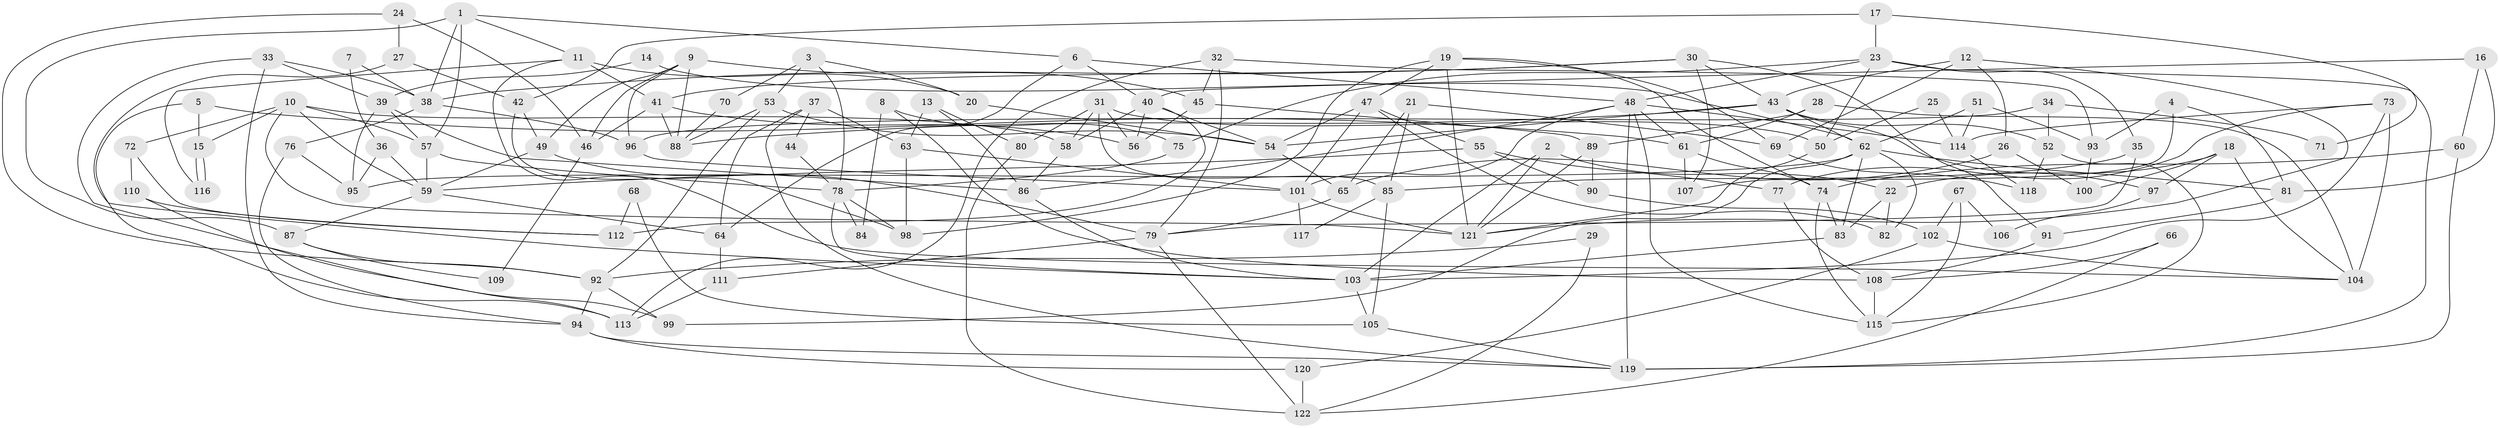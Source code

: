 // coarse degree distribution, {8: 0.06493506493506493, 3: 0.19480519480519481, 4: 0.23376623376623376, 6: 0.15584415584415584, 2: 0.06493506493506493, 7: 0.09090909090909091, 11: 0.025974025974025976, 5: 0.14285714285714285, 13: 0.012987012987012988, 12: 0.012987012987012988}
// Generated by graph-tools (version 1.1) at 2025/41/03/06/25 10:41:59]
// undirected, 122 vertices, 244 edges
graph export_dot {
graph [start="1"]
  node [color=gray90,style=filled];
  1;
  2;
  3;
  4;
  5;
  6;
  7;
  8;
  9;
  10;
  11;
  12;
  13;
  14;
  15;
  16;
  17;
  18;
  19;
  20;
  21;
  22;
  23;
  24;
  25;
  26;
  27;
  28;
  29;
  30;
  31;
  32;
  33;
  34;
  35;
  36;
  37;
  38;
  39;
  40;
  41;
  42;
  43;
  44;
  45;
  46;
  47;
  48;
  49;
  50;
  51;
  52;
  53;
  54;
  55;
  56;
  57;
  58;
  59;
  60;
  61;
  62;
  63;
  64;
  65;
  66;
  67;
  68;
  69;
  70;
  71;
  72;
  73;
  74;
  75;
  76;
  77;
  78;
  79;
  80;
  81;
  82;
  83;
  84;
  85;
  86;
  87;
  88;
  89;
  90;
  91;
  92;
  93;
  94;
  95;
  96;
  97;
  98;
  99;
  100;
  101;
  102;
  103;
  104;
  105;
  106;
  107;
  108;
  109;
  110;
  111;
  112;
  113;
  114;
  115;
  116;
  117;
  118;
  119;
  120;
  121;
  122;
  1 -- 87;
  1 -- 57;
  1 -- 6;
  1 -- 11;
  1 -- 38;
  2 -- 121;
  2 -- 22;
  2 -- 103;
  3 -- 20;
  3 -- 53;
  3 -- 70;
  3 -- 78;
  4 -- 81;
  4 -- 107;
  4 -- 93;
  5 -- 15;
  5 -- 61;
  5 -- 113;
  6 -- 48;
  6 -- 40;
  6 -- 64;
  7 -- 38;
  7 -- 36;
  8 -- 75;
  8 -- 108;
  8 -- 84;
  9 -- 49;
  9 -- 88;
  9 -- 45;
  9 -- 46;
  9 -- 96;
  10 -- 58;
  10 -- 121;
  10 -- 15;
  10 -- 57;
  10 -- 59;
  10 -- 72;
  11 -- 104;
  11 -- 20;
  11 -- 41;
  11 -- 116;
  12 -- 43;
  12 -- 121;
  12 -- 26;
  12 -- 69;
  13 -- 86;
  13 -- 63;
  13 -- 80;
  14 -- 62;
  14 -- 39;
  15 -- 116;
  15 -- 116;
  16 -- 81;
  16 -- 40;
  16 -- 60;
  17 -- 23;
  17 -- 42;
  17 -- 71;
  18 -- 22;
  18 -- 104;
  18 -- 97;
  18 -- 100;
  19 -- 121;
  19 -- 69;
  19 -- 47;
  19 -- 74;
  19 -- 98;
  20 -- 54;
  21 -- 65;
  21 -- 69;
  21 -- 85;
  22 -- 83;
  22 -- 82;
  23 -- 48;
  23 -- 119;
  23 -- 35;
  23 -- 50;
  23 -- 75;
  24 -- 46;
  24 -- 92;
  24 -- 27;
  25 -- 50;
  25 -- 114;
  26 -- 100;
  26 -- 65;
  27 -- 103;
  27 -- 42;
  28 -- 61;
  28 -- 89;
  28 -- 104;
  29 -- 122;
  29 -- 92;
  30 -- 43;
  30 -- 41;
  30 -- 38;
  30 -- 91;
  30 -- 107;
  31 -- 56;
  31 -- 85;
  31 -- 50;
  31 -- 58;
  31 -- 80;
  32 -- 79;
  32 -- 113;
  32 -- 45;
  32 -- 93;
  33 -- 94;
  33 -- 38;
  33 -- 39;
  33 -- 99;
  34 -- 52;
  34 -- 96;
  34 -- 71;
  35 -- 79;
  35 -- 85;
  36 -- 95;
  36 -- 59;
  37 -- 63;
  37 -- 64;
  37 -- 44;
  37 -- 119;
  38 -- 76;
  38 -- 96;
  39 -- 57;
  39 -- 86;
  39 -- 95;
  40 -- 58;
  40 -- 54;
  40 -- 56;
  40 -- 112;
  41 -- 56;
  41 -- 46;
  41 -- 88;
  42 -- 98;
  42 -- 49;
  43 -- 62;
  43 -- 54;
  43 -- 52;
  43 -- 88;
  43 -- 97;
  44 -- 78;
  45 -- 56;
  45 -- 89;
  46 -- 109;
  47 -- 101;
  47 -- 54;
  47 -- 55;
  47 -- 82;
  48 -- 101;
  48 -- 119;
  48 -- 61;
  48 -- 86;
  48 -- 114;
  48 -- 115;
  49 -- 59;
  49 -- 79;
  50 -- 121;
  51 -- 62;
  51 -- 93;
  51 -- 114;
  52 -- 115;
  52 -- 118;
  53 -- 88;
  53 -- 54;
  53 -- 92;
  54 -- 65;
  55 -- 59;
  55 -- 77;
  55 -- 90;
  57 -- 78;
  57 -- 59;
  58 -- 86;
  59 -- 64;
  59 -- 87;
  60 -- 119;
  60 -- 74;
  61 -- 74;
  61 -- 107;
  62 -- 83;
  62 -- 95;
  62 -- 81;
  62 -- 82;
  62 -- 99;
  63 -- 98;
  63 -- 101;
  64 -- 111;
  65 -- 79;
  66 -- 122;
  66 -- 108;
  67 -- 102;
  67 -- 115;
  67 -- 106;
  68 -- 105;
  68 -- 112;
  69 -- 118;
  70 -- 88;
  72 -- 112;
  72 -- 110;
  73 -- 114;
  73 -- 103;
  73 -- 77;
  73 -- 104;
  74 -- 83;
  74 -- 115;
  75 -- 78;
  76 -- 94;
  76 -- 95;
  77 -- 108;
  78 -- 103;
  78 -- 84;
  78 -- 98;
  79 -- 111;
  79 -- 122;
  80 -- 122;
  81 -- 91;
  83 -- 103;
  85 -- 105;
  85 -- 117;
  86 -- 103;
  87 -- 92;
  87 -- 109;
  89 -- 90;
  89 -- 121;
  90 -- 102;
  91 -- 108;
  92 -- 99;
  92 -- 94;
  93 -- 100;
  94 -- 119;
  94 -- 120;
  96 -- 101;
  97 -- 106;
  101 -- 121;
  101 -- 117;
  102 -- 120;
  102 -- 104;
  103 -- 105;
  105 -- 119;
  108 -- 115;
  110 -- 113;
  110 -- 112;
  111 -- 113;
  114 -- 118;
  120 -- 122;
}
